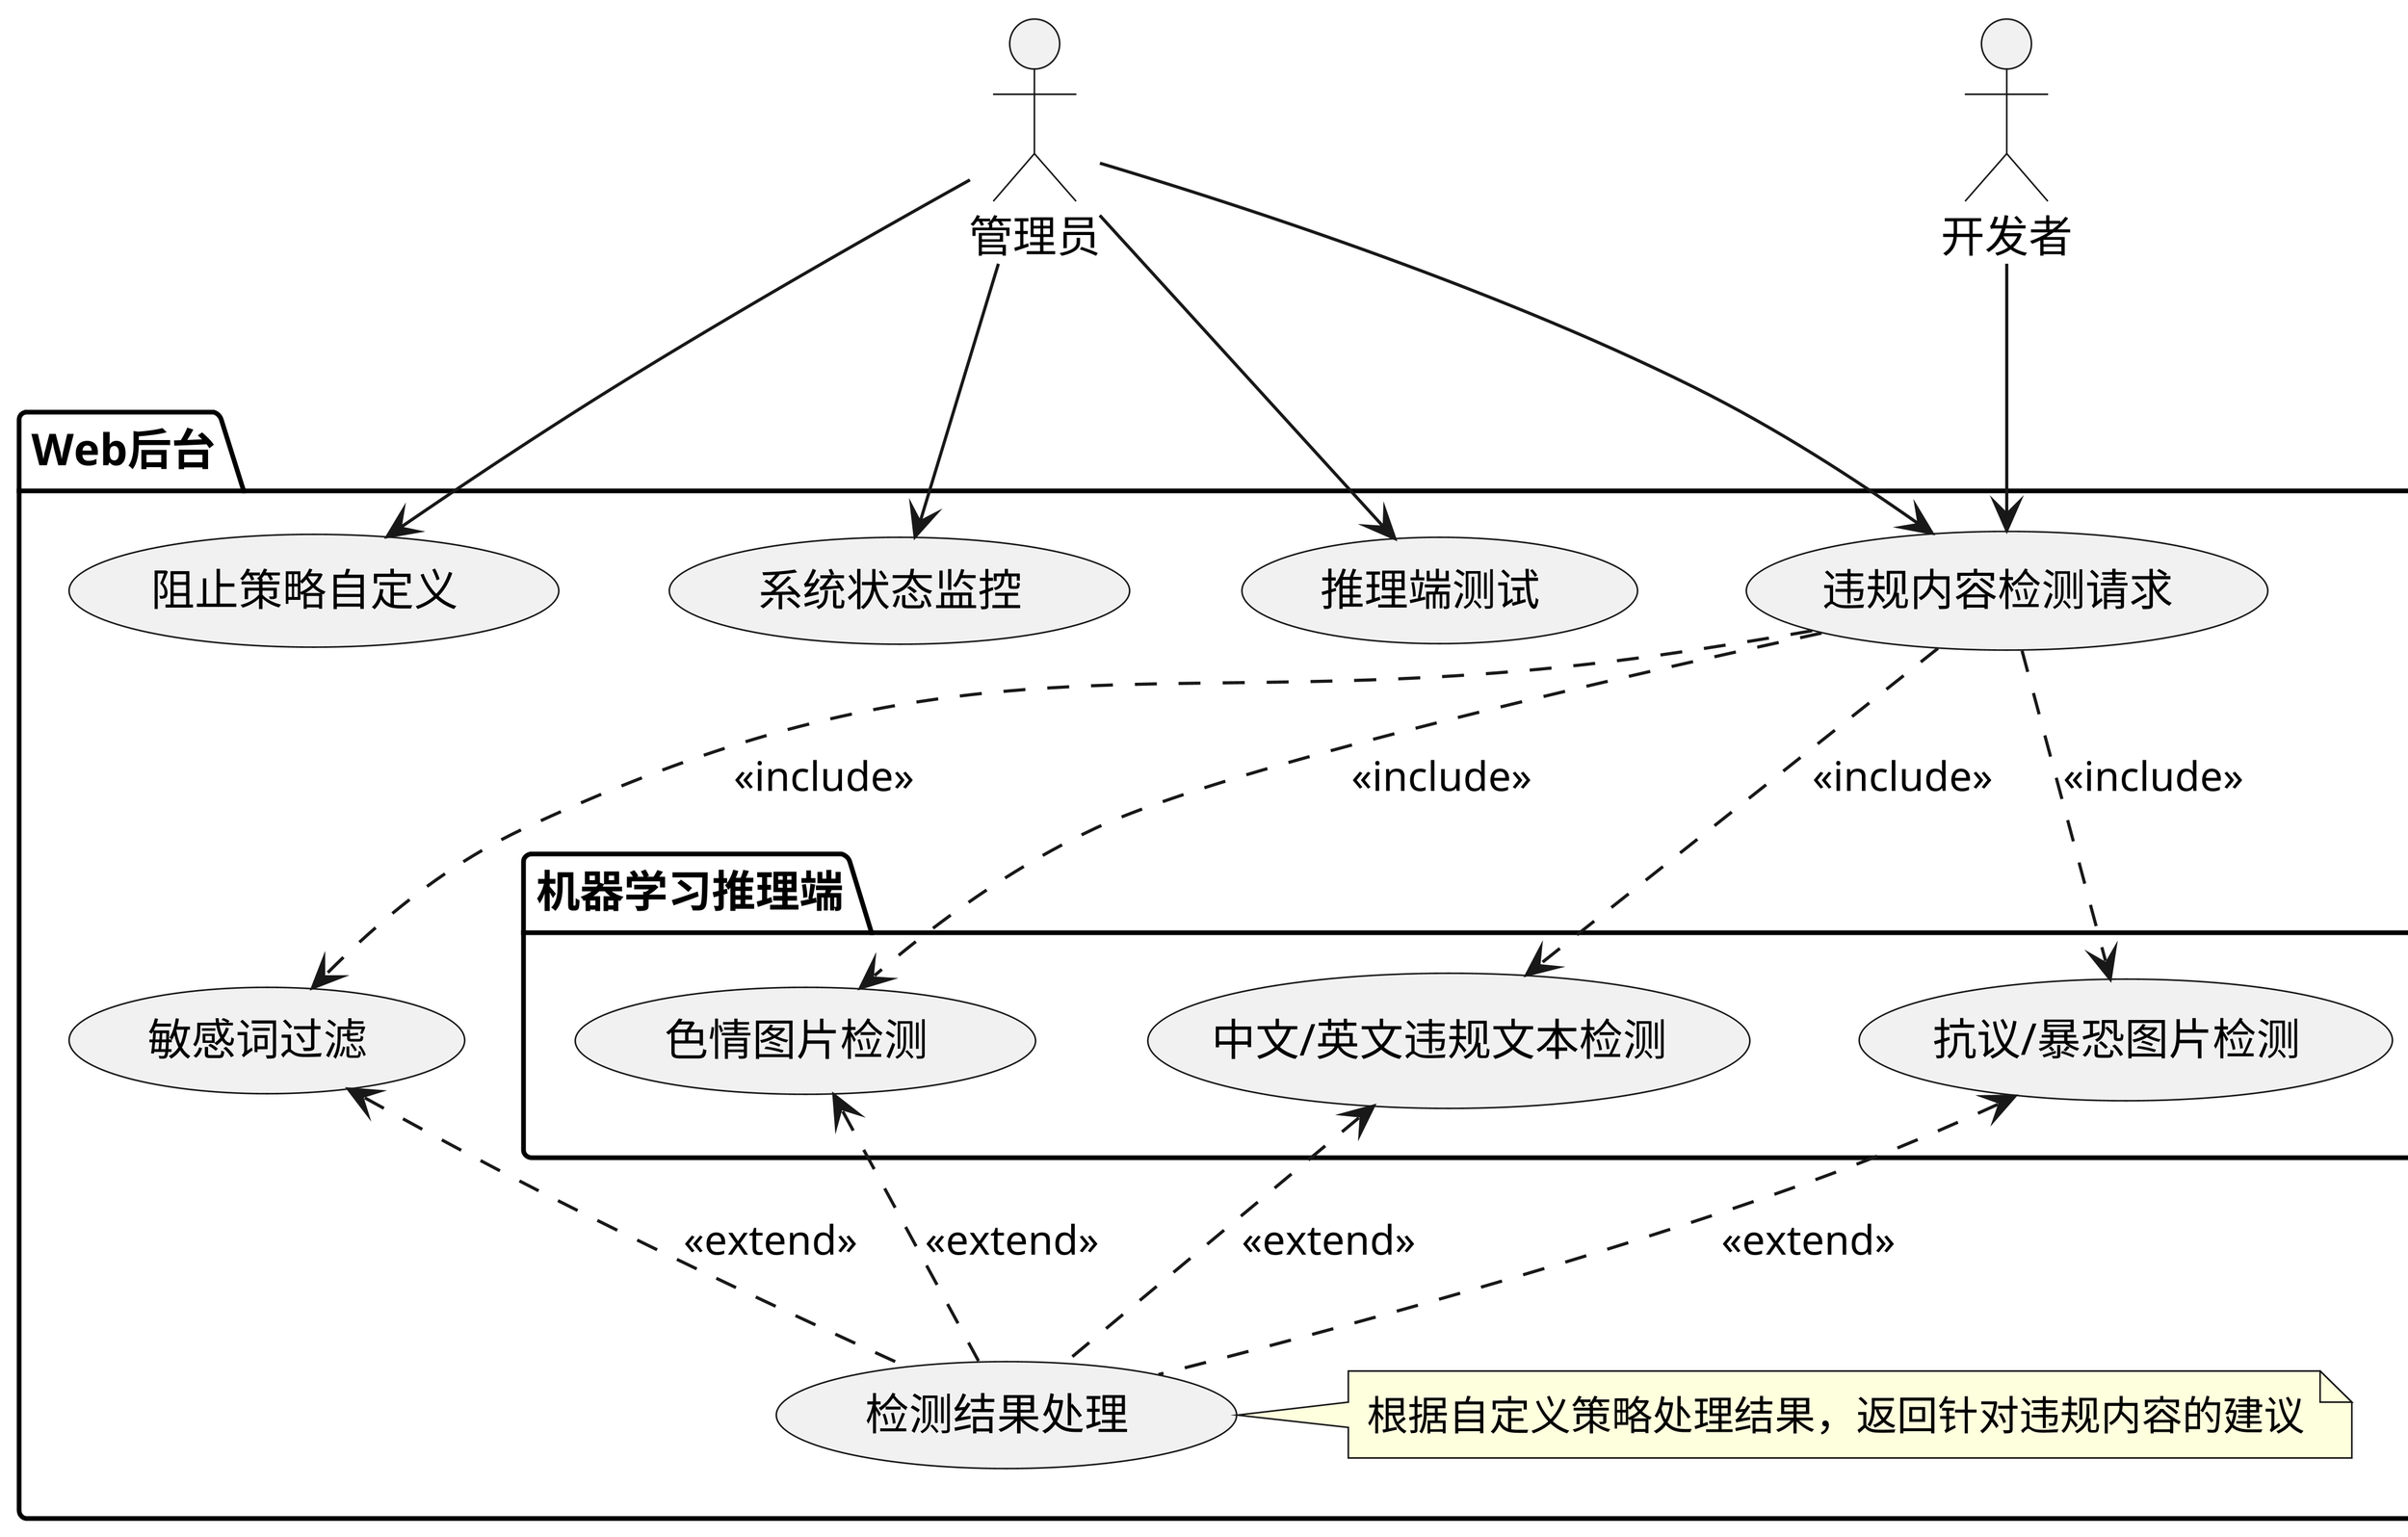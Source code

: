 @startuml
'https://plantuml.com/use-case-diagram

skinparam dpi 512
'scale 1080 width
'scale 960 height

:管理员: as Admin
:开发者: as User

package "Web后台" {
    usecase "敏感词过滤" as W1
    usecase "违规内容检测请求" as W2
    usecase "检测结果处理" as W3
    usecase "阻止策略自定义" as W4
    usecase "系统状态监控" as W5
    usecase "推理端测试" as W6
    package "机器学习推理端" {
        usecase "色情图片检测" as ML1
        usecase "抗议/暴恐图片检测" as ML2
        usecase "中文/英文违规文本检测" as ML3
    }

    note right of W3
    根据自定义策略处理结果，返回针对违规内容的建议
    end note

}


Admin --> W5
Admin --> W2
Admin --> W4
Admin --> W6
User --> W2

W2 ..> ML1 :<<include>>
W2 ..> ML2 :<<include>>
W2 ..> ML3 :<<include>>
W2 ..> W1 :<<include>>

W3 .up.>W1 :<<extend>>
W3 .up.>ML1 :<<extend>>
W3 .up.>ML2 :<<extend>>
W3 .up.>ML3 :<<extend>>



@enduml